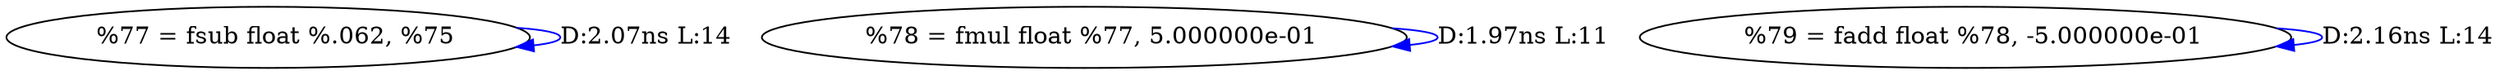digraph {
Node0x2549a90[label="  %77 = fsub float %.062, %75"];
Node0x2549a90 -> Node0x2549a90[label="D:2.07ns L:14",color=blue];
Node0x2549b70[label="  %78 = fmul float %77, 5.000000e-01"];
Node0x2549b70 -> Node0x2549b70[label="D:1.97ns L:11",color=blue];
Node0x2549c50[label="  %79 = fadd float %78, -5.000000e-01"];
Node0x2549c50 -> Node0x2549c50[label="D:2.16ns L:14",color=blue];
}
